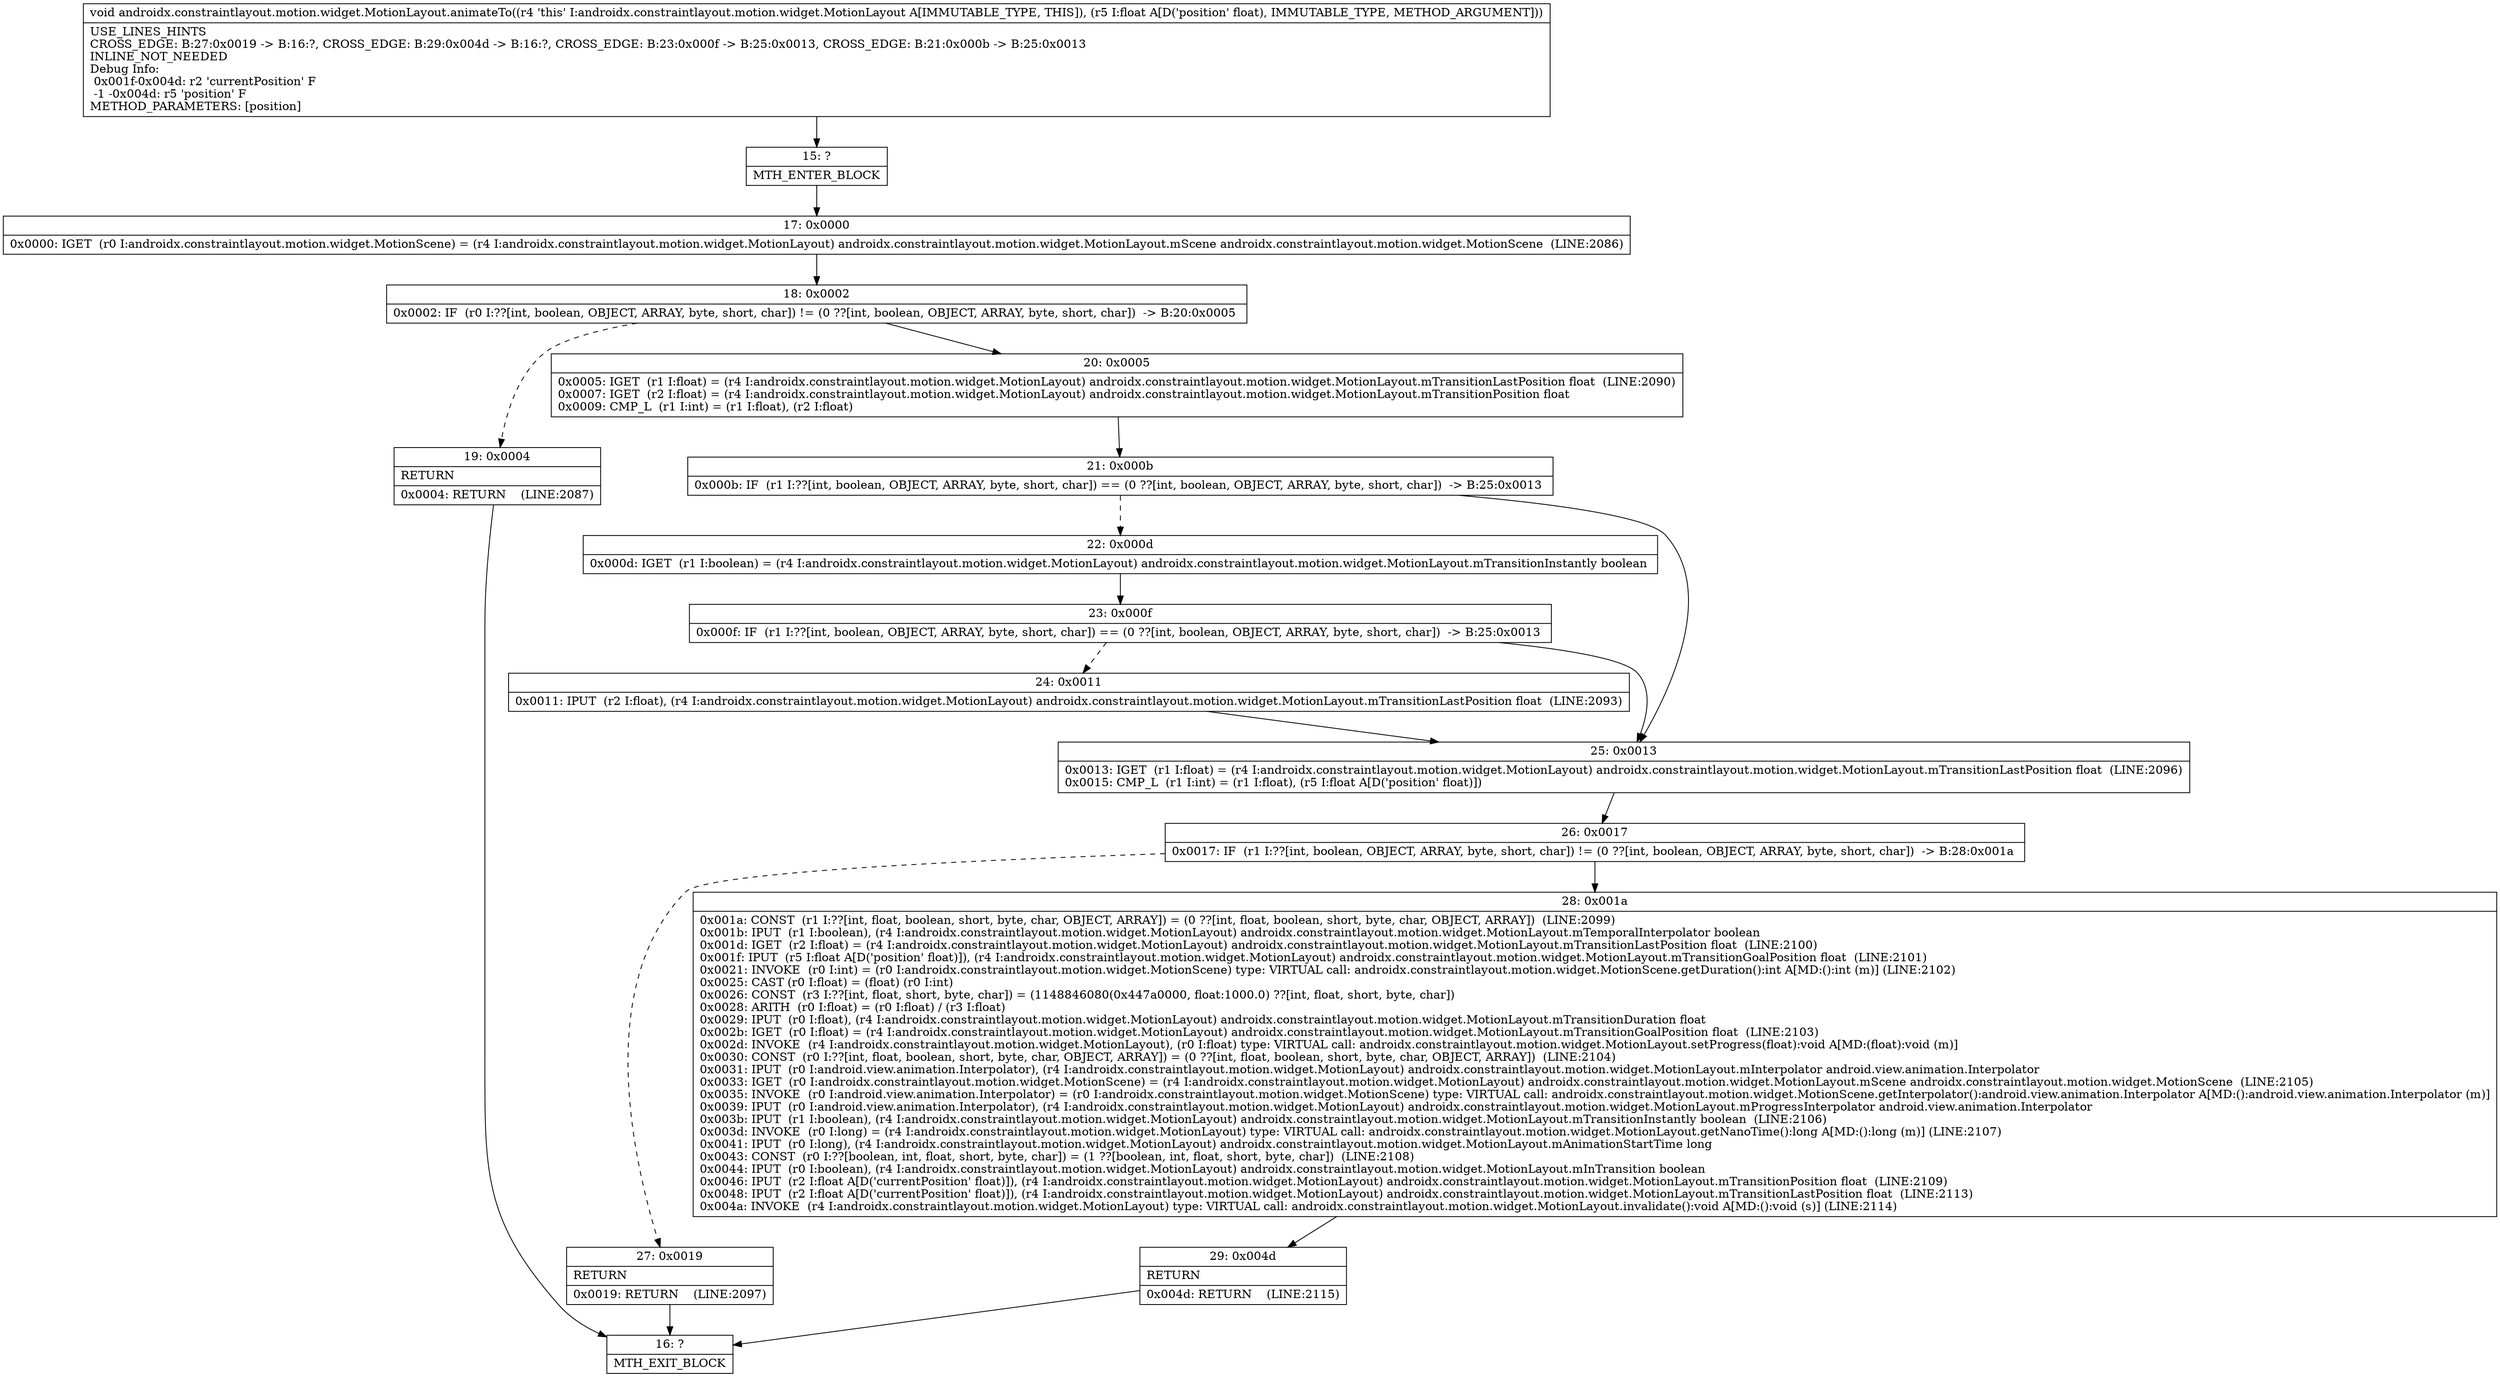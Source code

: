 digraph "CFG forandroidx.constraintlayout.motion.widget.MotionLayout.animateTo(F)V" {
Node_15 [shape=record,label="{15\:\ ?|MTH_ENTER_BLOCK\l}"];
Node_17 [shape=record,label="{17\:\ 0x0000|0x0000: IGET  (r0 I:androidx.constraintlayout.motion.widget.MotionScene) = (r4 I:androidx.constraintlayout.motion.widget.MotionLayout) androidx.constraintlayout.motion.widget.MotionLayout.mScene androidx.constraintlayout.motion.widget.MotionScene  (LINE:2086)\l}"];
Node_18 [shape=record,label="{18\:\ 0x0002|0x0002: IF  (r0 I:??[int, boolean, OBJECT, ARRAY, byte, short, char]) != (0 ??[int, boolean, OBJECT, ARRAY, byte, short, char])  \-\> B:20:0x0005 \l}"];
Node_19 [shape=record,label="{19\:\ 0x0004|RETURN\l|0x0004: RETURN    (LINE:2087)\l}"];
Node_16 [shape=record,label="{16\:\ ?|MTH_EXIT_BLOCK\l}"];
Node_20 [shape=record,label="{20\:\ 0x0005|0x0005: IGET  (r1 I:float) = (r4 I:androidx.constraintlayout.motion.widget.MotionLayout) androidx.constraintlayout.motion.widget.MotionLayout.mTransitionLastPosition float  (LINE:2090)\l0x0007: IGET  (r2 I:float) = (r4 I:androidx.constraintlayout.motion.widget.MotionLayout) androidx.constraintlayout.motion.widget.MotionLayout.mTransitionPosition float \l0x0009: CMP_L  (r1 I:int) = (r1 I:float), (r2 I:float) \l}"];
Node_21 [shape=record,label="{21\:\ 0x000b|0x000b: IF  (r1 I:??[int, boolean, OBJECT, ARRAY, byte, short, char]) == (0 ??[int, boolean, OBJECT, ARRAY, byte, short, char])  \-\> B:25:0x0013 \l}"];
Node_22 [shape=record,label="{22\:\ 0x000d|0x000d: IGET  (r1 I:boolean) = (r4 I:androidx.constraintlayout.motion.widget.MotionLayout) androidx.constraintlayout.motion.widget.MotionLayout.mTransitionInstantly boolean \l}"];
Node_23 [shape=record,label="{23\:\ 0x000f|0x000f: IF  (r1 I:??[int, boolean, OBJECT, ARRAY, byte, short, char]) == (0 ??[int, boolean, OBJECT, ARRAY, byte, short, char])  \-\> B:25:0x0013 \l}"];
Node_24 [shape=record,label="{24\:\ 0x0011|0x0011: IPUT  (r2 I:float), (r4 I:androidx.constraintlayout.motion.widget.MotionLayout) androidx.constraintlayout.motion.widget.MotionLayout.mTransitionLastPosition float  (LINE:2093)\l}"];
Node_25 [shape=record,label="{25\:\ 0x0013|0x0013: IGET  (r1 I:float) = (r4 I:androidx.constraintlayout.motion.widget.MotionLayout) androidx.constraintlayout.motion.widget.MotionLayout.mTransitionLastPosition float  (LINE:2096)\l0x0015: CMP_L  (r1 I:int) = (r1 I:float), (r5 I:float A[D('position' float)]) \l}"];
Node_26 [shape=record,label="{26\:\ 0x0017|0x0017: IF  (r1 I:??[int, boolean, OBJECT, ARRAY, byte, short, char]) != (0 ??[int, boolean, OBJECT, ARRAY, byte, short, char])  \-\> B:28:0x001a \l}"];
Node_27 [shape=record,label="{27\:\ 0x0019|RETURN\l|0x0019: RETURN    (LINE:2097)\l}"];
Node_28 [shape=record,label="{28\:\ 0x001a|0x001a: CONST  (r1 I:??[int, float, boolean, short, byte, char, OBJECT, ARRAY]) = (0 ??[int, float, boolean, short, byte, char, OBJECT, ARRAY])  (LINE:2099)\l0x001b: IPUT  (r1 I:boolean), (r4 I:androidx.constraintlayout.motion.widget.MotionLayout) androidx.constraintlayout.motion.widget.MotionLayout.mTemporalInterpolator boolean \l0x001d: IGET  (r2 I:float) = (r4 I:androidx.constraintlayout.motion.widget.MotionLayout) androidx.constraintlayout.motion.widget.MotionLayout.mTransitionLastPosition float  (LINE:2100)\l0x001f: IPUT  (r5 I:float A[D('position' float)]), (r4 I:androidx.constraintlayout.motion.widget.MotionLayout) androidx.constraintlayout.motion.widget.MotionLayout.mTransitionGoalPosition float  (LINE:2101)\l0x0021: INVOKE  (r0 I:int) = (r0 I:androidx.constraintlayout.motion.widget.MotionScene) type: VIRTUAL call: androidx.constraintlayout.motion.widget.MotionScene.getDuration():int A[MD:():int (m)] (LINE:2102)\l0x0025: CAST (r0 I:float) = (float) (r0 I:int) \l0x0026: CONST  (r3 I:??[int, float, short, byte, char]) = (1148846080(0x447a0000, float:1000.0) ??[int, float, short, byte, char]) \l0x0028: ARITH  (r0 I:float) = (r0 I:float) \/ (r3 I:float) \l0x0029: IPUT  (r0 I:float), (r4 I:androidx.constraintlayout.motion.widget.MotionLayout) androidx.constraintlayout.motion.widget.MotionLayout.mTransitionDuration float \l0x002b: IGET  (r0 I:float) = (r4 I:androidx.constraintlayout.motion.widget.MotionLayout) androidx.constraintlayout.motion.widget.MotionLayout.mTransitionGoalPosition float  (LINE:2103)\l0x002d: INVOKE  (r4 I:androidx.constraintlayout.motion.widget.MotionLayout), (r0 I:float) type: VIRTUAL call: androidx.constraintlayout.motion.widget.MotionLayout.setProgress(float):void A[MD:(float):void (m)]\l0x0030: CONST  (r0 I:??[int, float, boolean, short, byte, char, OBJECT, ARRAY]) = (0 ??[int, float, boolean, short, byte, char, OBJECT, ARRAY])  (LINE:2104)\l0x0031: IPUT  (r0 I:android.view.animation.Interpolator), (r4 I:androidx.constraintlayout.motion.widget.MotionLayout) androidx.constraintlayout.motion.widget.MotionLayout.mInterpolator android.view.animation.Interpolator \l0x0033: IGET  (r0 I:androidx.constraintlayout.motion.widget.MotionScene) = (r4 I:androidx.constraintlayout.motion.widget.MotionLayout) androidx.constraintlayout.motion.widget.MotionLayout.mScene androidx.constraintlayout.motion.widget.MotionScene  (LINE:2105)\l0x0035: INVOKE  (r0 I:android.view.animation.Interpolator) = (r0 I:androidx.constraintlayout.motion.widget.MotionScene) type: VIRTUAL call: androidx.constraintlayout.motion.widget.MotionScene.getInterpolator():android.view.animation.Interpolator A[MD:():android.view.animation.Interpolator (m)]\l0x0039: IPUT  (r0 I:android.view.animation.Interpolator), (r4 I:androidx.constraintlayout.motion.widget.MotionLayout) androidx.constraintlayout.motion.widget.MotionLayout.mProgressInterpolator android.view.animation.Interpolator \l0x003b: IPUT  (r1 I:boolean), (r4 I:androidx.constraintlayout.motion.widget.MotionLayout) androidx.constraintlayout.motion.widget.MotionLayout.mTransitionInstantly boolean  (LINE:2106)\l0x003d: INVOKE  (r0 I:long) = (r4 I:androidx.constraintlayout.motion.widget.MotionLayout) type: VIRTUAL call: androidx.constraintlayout.motion.widget.MotionLayout.getNanoTime():long A[MD:():long (m)] (LINE:2107)\l0x0041: IPUT  (r0 I:long), (r4 I:androidx.constraintlayout.motion.widget.MotionLayout) androidx.constraintlayout.motion.widget.MotionLayout.mAnimationStartTime long \l0x0043: CONST  (r0 I:??[boolean, int, float, short, byte, char]) = (1 ??[boolean, int, float, short, byte, char])  (LINE:2108)\l0x0044: IPUT  (r0 I:boolean), (r4 I:androidx.constraintlayout.motion.widget.MotionLayout) androidx.constraintlayout.motion.widget.MotionLayout.mInTransition boolean \l0x0046: IPUT  (r2 I:float A[D('currentPosition' float)]), (r4 I:androidx.constraintlayout.motion.widget.MotionLayout) androidx.constraintlayout.motion.widget.MotionLayout.mTransitionPosition float  (LINE:2109)\l0x0048: IPUT  (r2 I:float A[D('currentPosition' float)]), (r4 I:androidx.constraintlayout.motion.widget.MotionLayout) androidx.constraintlayout.motion.widget.MotionLayout.mTransitionLastPosition float  (LINE:2113)\l0x004a: INVOKE  (r4 I:androidx.constraintlayout.motion.widget.MotionLayout) type: VIRTUAL call: androidx.constraintlayout.motion.widget.MotionLayout.invalidate():void A[MD:():void (s)] (LINE:2114)\l}"];
Node_29 [shape=record,label="{29\:\ 0x004d|RETURN\l|0x004d: RETURN    (LINE:2115)\l}"];
MethodNode[shape=record,label="{void androidx.constraintlayout.motion.widget.MotionLayout.animateTo((r4 'this' I:androidx.constraintlayout.motion.widget.MotionLayout A[IMMUTABLE_TYPE, THIS]), (r5 I:float A[D('position' float), IMMUTABLE_TYPE, METHOD_ARGUMENT]))  | USE_LINES_HINTS\lCROSS_EDGE: B:27:0x0019 \-\> B:16:?, CROSS_EDGE: B:29:0x004d \-\> B:16:?, CROSS_EDGE: B:23:0x000f \-\> B:25:0x0013, CROSS_EDGE: B:21:0x000b \-\> B:25:0x0013\lINLINE_NOT_NEEDED\lDebug Info:\l  0x001f\-0x004d: r2 'currentPosition' F\l  \-1 \-0x004d: r5 'position' F\lMETHOD_PARAMETERS: [position]\l}"];
MethodNode -> Node_15;Node_15 -> Node_17;
Node_17 -> Node_18;
Node_18 -> Node_19[style=dashed];
Node_18 -> Node_20;
Node_19 -> Node_16;
Node_20 -> Node_21;
Node_21 -> Node_22[style=dashed];
Node_21 -> Node_25;
Node_22 -> Node_23;
Node_23 -> Node_24[style=dashed];
Node_23 -> Node_25;
Node_24 -> Node_25;
Node_25 -> Node_26;
Node_26 -> Node_27[style=dashed];
Node_26 -> Node_28;
Node_27 -> Node_16;
Node_28 -> Node_29;
Node_29 -> Node_16;
}


